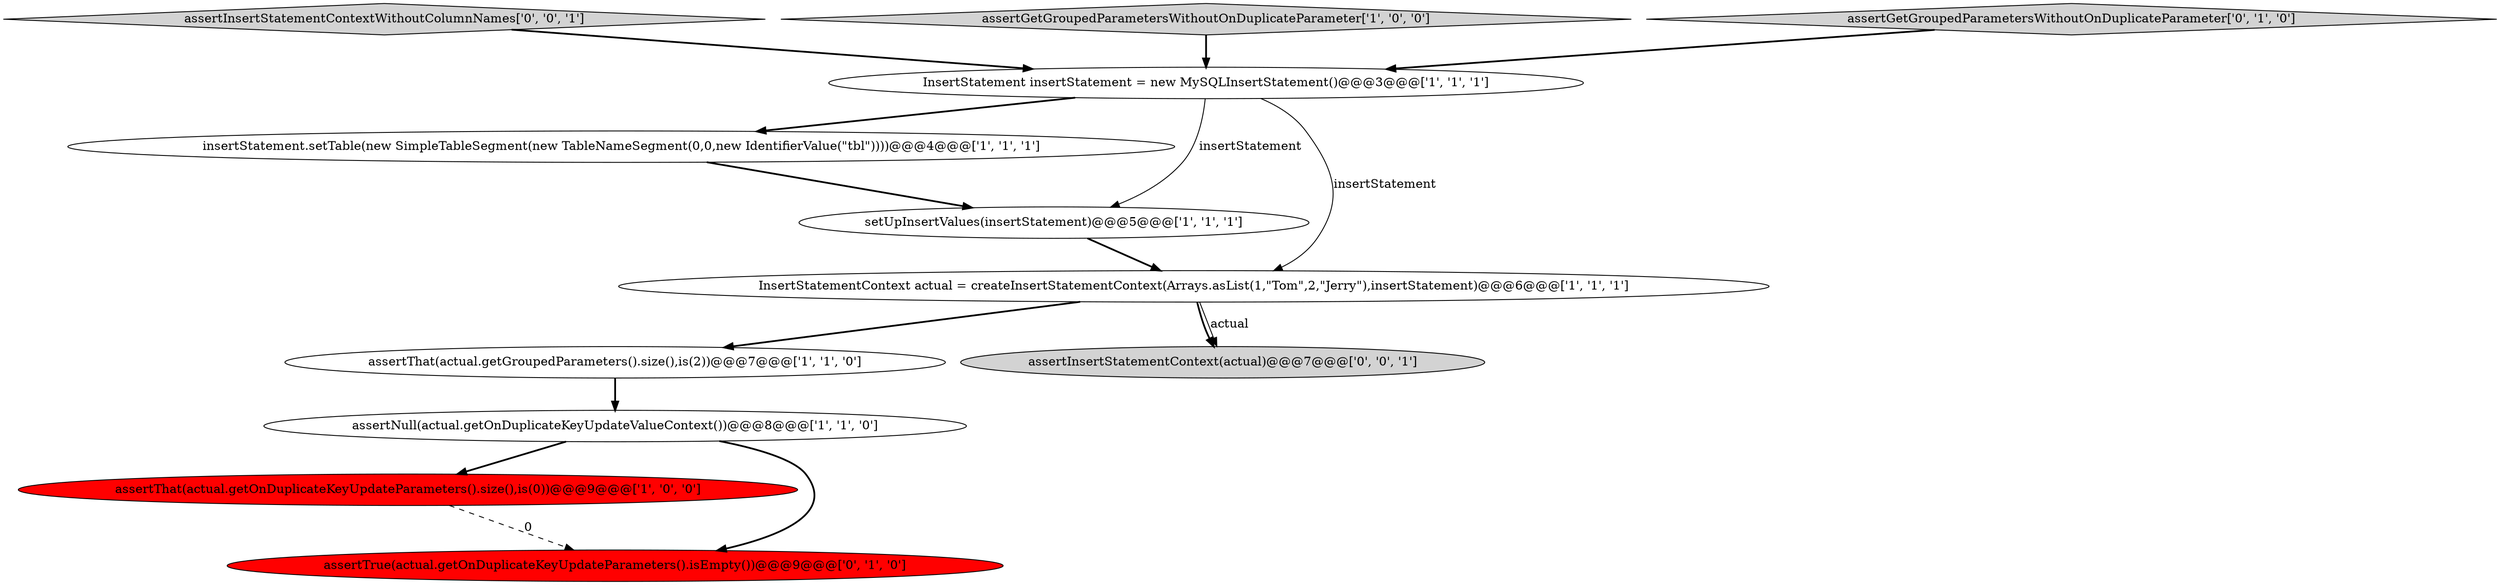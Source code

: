 digraph {
5 [style = filled, label = "InsertStatement insertStatement = new MySQLInsertStatement()@@@3@@@['1', '1', '1']", fillcolor = white, shape = ellipse image = "AAA0AAABBB1BBB"];
11 [style = filled, label = "assertInsertStatementContextWithoutColumnNames['0', '0', '1']", fillcolor = lightgray, shape = diamond image = "AAA0AAABBB3BBB"];
0 [style = filled, label = "insertStatement.setTable(new SimpleTableSegment(new TableNameSegment(0,0,new IdentifierValue(\"tbl\"))))@@@4@@@['1', '1', '1']", fillcolor = white, shape = ellipse image = "AAA0AAABBB1BBB"];
6 [style = filled, label = "InsertStatementContext actual = createInsertStatementContext(Arrays.asList(1,\"Tom\",2,\"Jerry\"),insertStatement)@@@6@@@['1', '1', '1']", fillcolor = white, shape = ellipse image = "AAA0AAABBB1BBB"];
4 [style = filled, label = "assertGetGroupedParametersWithoutOnDuplicateParameter['1', '0', '0']", fillcolor = lightgray, shape = diamond image = "AAA0AAABBB1BBB"];
3 [style = filled, label = "setUpInsertValues(insertStatement)@@@5@@@['1', '1', '1']", fillcolor = white, shape = ellipse image = "AAA0AAABBB1BBB"];
2 [style = filled, label = "assertThat(actual.getOnDuplicateKeyUpdateParameters().size(),is(0))@@@9@@@['1', '0', '0']", fillcolor = red, shape = ellipse image = "AAA1AAABBB1BBB"];
7 [style = filled, label = "assertThat(actual.getGroupedParameters().size(),is(2))@@@7@@@['1', '1', '0']", fillcolor = white, shape = ellipse image = "AAA0AAABBB1BBB"];
9 [style = filled, label = "assertGetGroupedParametersWithoutOnDuplicateParameter['0', '1', '0']", fillcolor = lightgray, shape = diamond image = "AAA0AAABBB2BBB"];
10 [style = filled, label = "assertInsertStatementContext(actual)@@@7@@@['0', '0', '1']", fillcolor = lightgray, shape = ellipse image = "AAA0AAABBB3BBB"];
1 [style = filled, label = "assertNull(actual.getOnDuplicateKeyUpdateValueContext())@@@8@@@['1', '1', '0']", fillcolor = white, shape = ellipse image = "AAA0AAABBB1BBB"];
8 [style = filled, label = "assertTrue(actual.getOnDuplicateKeyUpdateParameters().isEmpty())@@@9@@@['0', '1', '0']", fillcolor = red, shape = ellipse image = "AAA1AAABBB2BBB"];
9->5 [style = bold, label=""];
0->3 [style = bold, label=""];
6->10 [style = solid, label="actual"];
3->6 [style = bold, label=""];
11->5 [style = bold, label=""];
1->2 [style = bold, label=""];
5->3 [style = solid, label="insertStatement"];
7->1 [style = bold, label=""];
1->8 [style = bold, label=""];
6->7 [style = bold, label=""];
5->0 [style = bold, label=""];
2->8 [style = dashed, label="0"];
4->5 [style = bold, label=""];
5->6 [style = solid, label="insertStatement"];
6->10 [style = bold, label=""];
}
